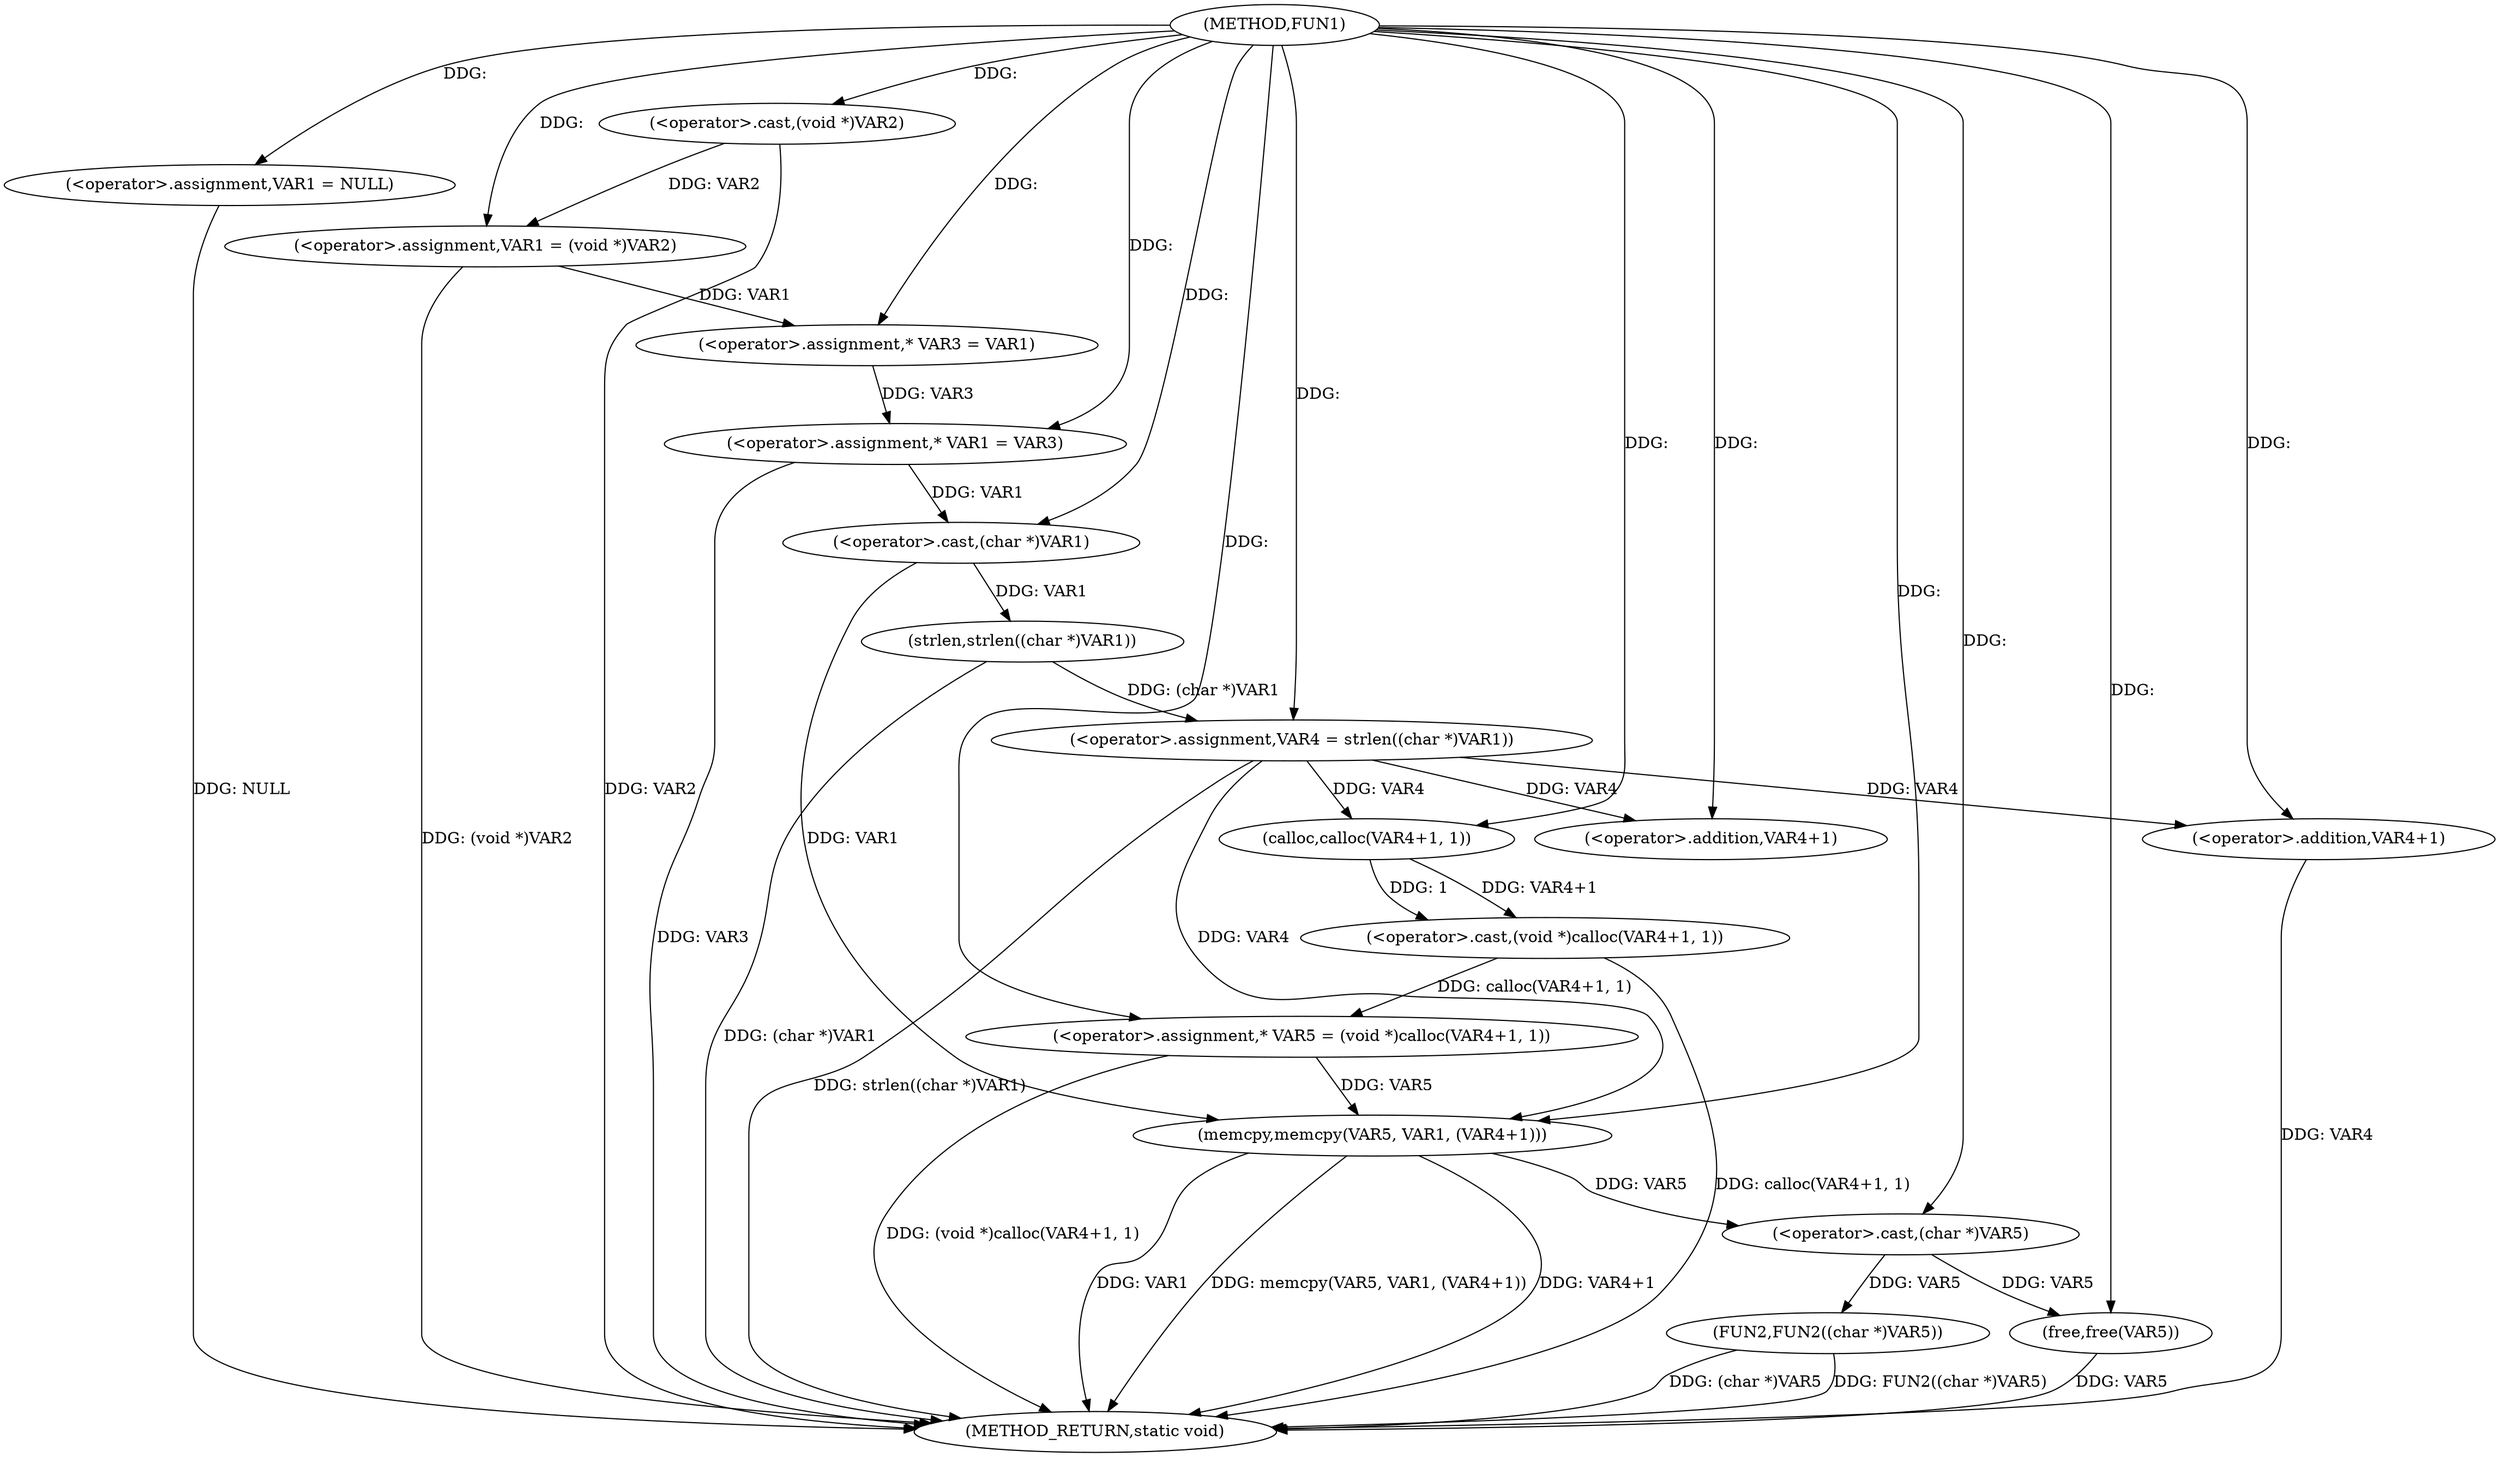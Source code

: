 digraph FUN1 {  
"1000100" [label = "(METHOD,FUN1)" ]
"1000150" [label = "(METHOD_RETURN,static void)" ]
"1000103" [label = "(<operator>.assignment,VAR1 = NULL)" ]
"1000106" [label = "(<operator>.assignment,VAR1 = (void *)VAR2)" ]
"1000108" [label = "(<operator>.cast,(void *)VAR2)" ]
"1000113" [label = "(<operator>.assignment,* VAR3 = VAR1)" ]
"1000117" [label = "(<operator>.assignment,* VAR1 = VAR3)" ]
"1000122" [label = "(<operator>.assignment,VAR4 = strlen((char *)VAR1))" ]
"1000124" [label = "(strlen,strlen((char *)VAR1))" ]
"1000125" [label = "(<operator>.cast,(char *)VAR1)" ]
"1000129" [label = "(<operator>.assignment,* VAR5 = (void *)calloc(VAR4+1, 1))" ]
"1000131" [label = "(<operator>.cast,(void *)calloc(VAR4+1, 1))" ]
"1000133" [label = "(calloc,calloc(VAR4+1, 1))" ]
"1000134" [label = "(<operator>.addition,VAR4+1)" ]
"1000138" [label = "(memcpy,memcpy(VAR5, VAR1, (VAR4+1)))" ]
"1000141" [label = "(<operator>.addition,VAR4+1)" ]
"1000144" [label = "(FUN2,FUN2((char *)VAR5))" ]
"1000145" [label = "(<operator>.cast,(char *)VAR5)" ]
"1000148" [label = "(free,free(VAR5))" ]
  "1000141" -> "1000150"  [ label = "DDG: VAR4"] 
  "1000124" -> "1000150"  [ label = "DDG: (char *)VAR1"] 
  "1000106" -> "1000150"  [ label = "DDG: (void *)VAR2"] 
  "1000103" -> "1000150"  [ label = "DDG: NULL"] 
  "1000138" -> "1000150"  [ label = "DDG: VAR4+1"] 
  "1000138" -> "1000150"  [ label = "DDG: VAR1"] 
  "1000131" -> "1000150"  [ label = "DDG: calloc(VAR4+1, 1)"] 
  "1000138" -> "1000150"  [ label = "DDG: memcpy(VAR5, VAR1, (VAR4+1))"] 
  "1000117" -> "1000150"  [ label = "DDG: VAR3"] 
  "1000144" -> "1000150"  [ label = "DDG: FUN2((char *)VAR5)"] 
  "1000148" -> "1000150"  [ label = "DDG: VAR5"] 
  "1000108" -> "1000150"  [ label = "DDG: VAR2"] 
  "1000144" -> "1000150"  [ label = "DDG: (char *)VAR5"] 
  "1000129" -> "1000150"  [ label = "DDG: (void *)calloc(VAR4+1, 1)"] 
  "1000122" -> "1000150"  [ label = "DDG: strlen((char *)VAR1)"] 
  "1000100" -> "1000103"  [ label = "DDG: "] 
  "1000108" -> "1000106"  [ label = "DDG: VAR2"] 
  "1000100" -> "1000106"  [ label = "DDG: "] 
  "1000100" -> "1000108"  [ label = "DDG: "] 
  "1000106" -> "1000113"  [ label = "DDG: VAR1"] 
  "1000100" -> "1000113"  [ label = "DDG: "] 
  "1000113" -> "1000117"  [ label = "DDG: VAR3"] 
  "1000100" -> "1000117"  [ label = "DDG: "] 
  "1000124" -> "1000122"  [ label = "DDG: (char *)VAR1"] 
  "1000100" -> "1000122"  [ label = "DDG: "] 
  "1000125" -> "1000124"  [ label = "DDG: VAR1"] 
  "1000117" -> "1000125"  [ label = "DDG: VAR1"] 
  "1000100" -> "1000125"  [ label = "DDG: "] 
  "1000131" -> "1000129"  [ label = "DDG: calloc(VAR4+1, 1)"] 
  "1000100" -> "1000129"  [ label = "DDG: "] 
  "1000133" -> "1000131"  [ label = "DDG: VAR4+1"] 
  "1000133" -> "1000131"  [ label = "DDG: 1"] 
  "1000122" -> "1000133"  [ label = "DDG: VAR4"] 
  "1000100" -> "1000133"  [ label = "DDG: "] 
  "1000122" -> "1000134"  [ label = "DDG: VAR4"] 
  "1000100" -> "1000134"  [ label = "DDG: "] 
  "1000129" -> "1000138"  [ label = "DDG: VAR5"] 
  "1000100" -> "1000138"  [ label = "DDG: "] 
  "1000125" -> "1000138"  [ label = "DDG: VAR1"] 
  "1000122" -> "1000138"  [ label = "DDG: VAR4"] 
  "1000100" -> "1000141"  [ label = "DDG: "] 
  "1000122" -> "1000141"  [ label = "DDG: VAR4"] 
  "1000145" -> "1000144"  [ label = "DDG: VAR5"] 
  "1000138" -> "1000145"  [ label = "DDG: VAR5"] 
  "1000100" -> "1000145"  [ label = "DDG: "] 
  "1000145" -> "1000148"  [ label = "DDG: VAR5"] 
  "1000100" -> "1000148"  [ label = "DDG: "] 
}
